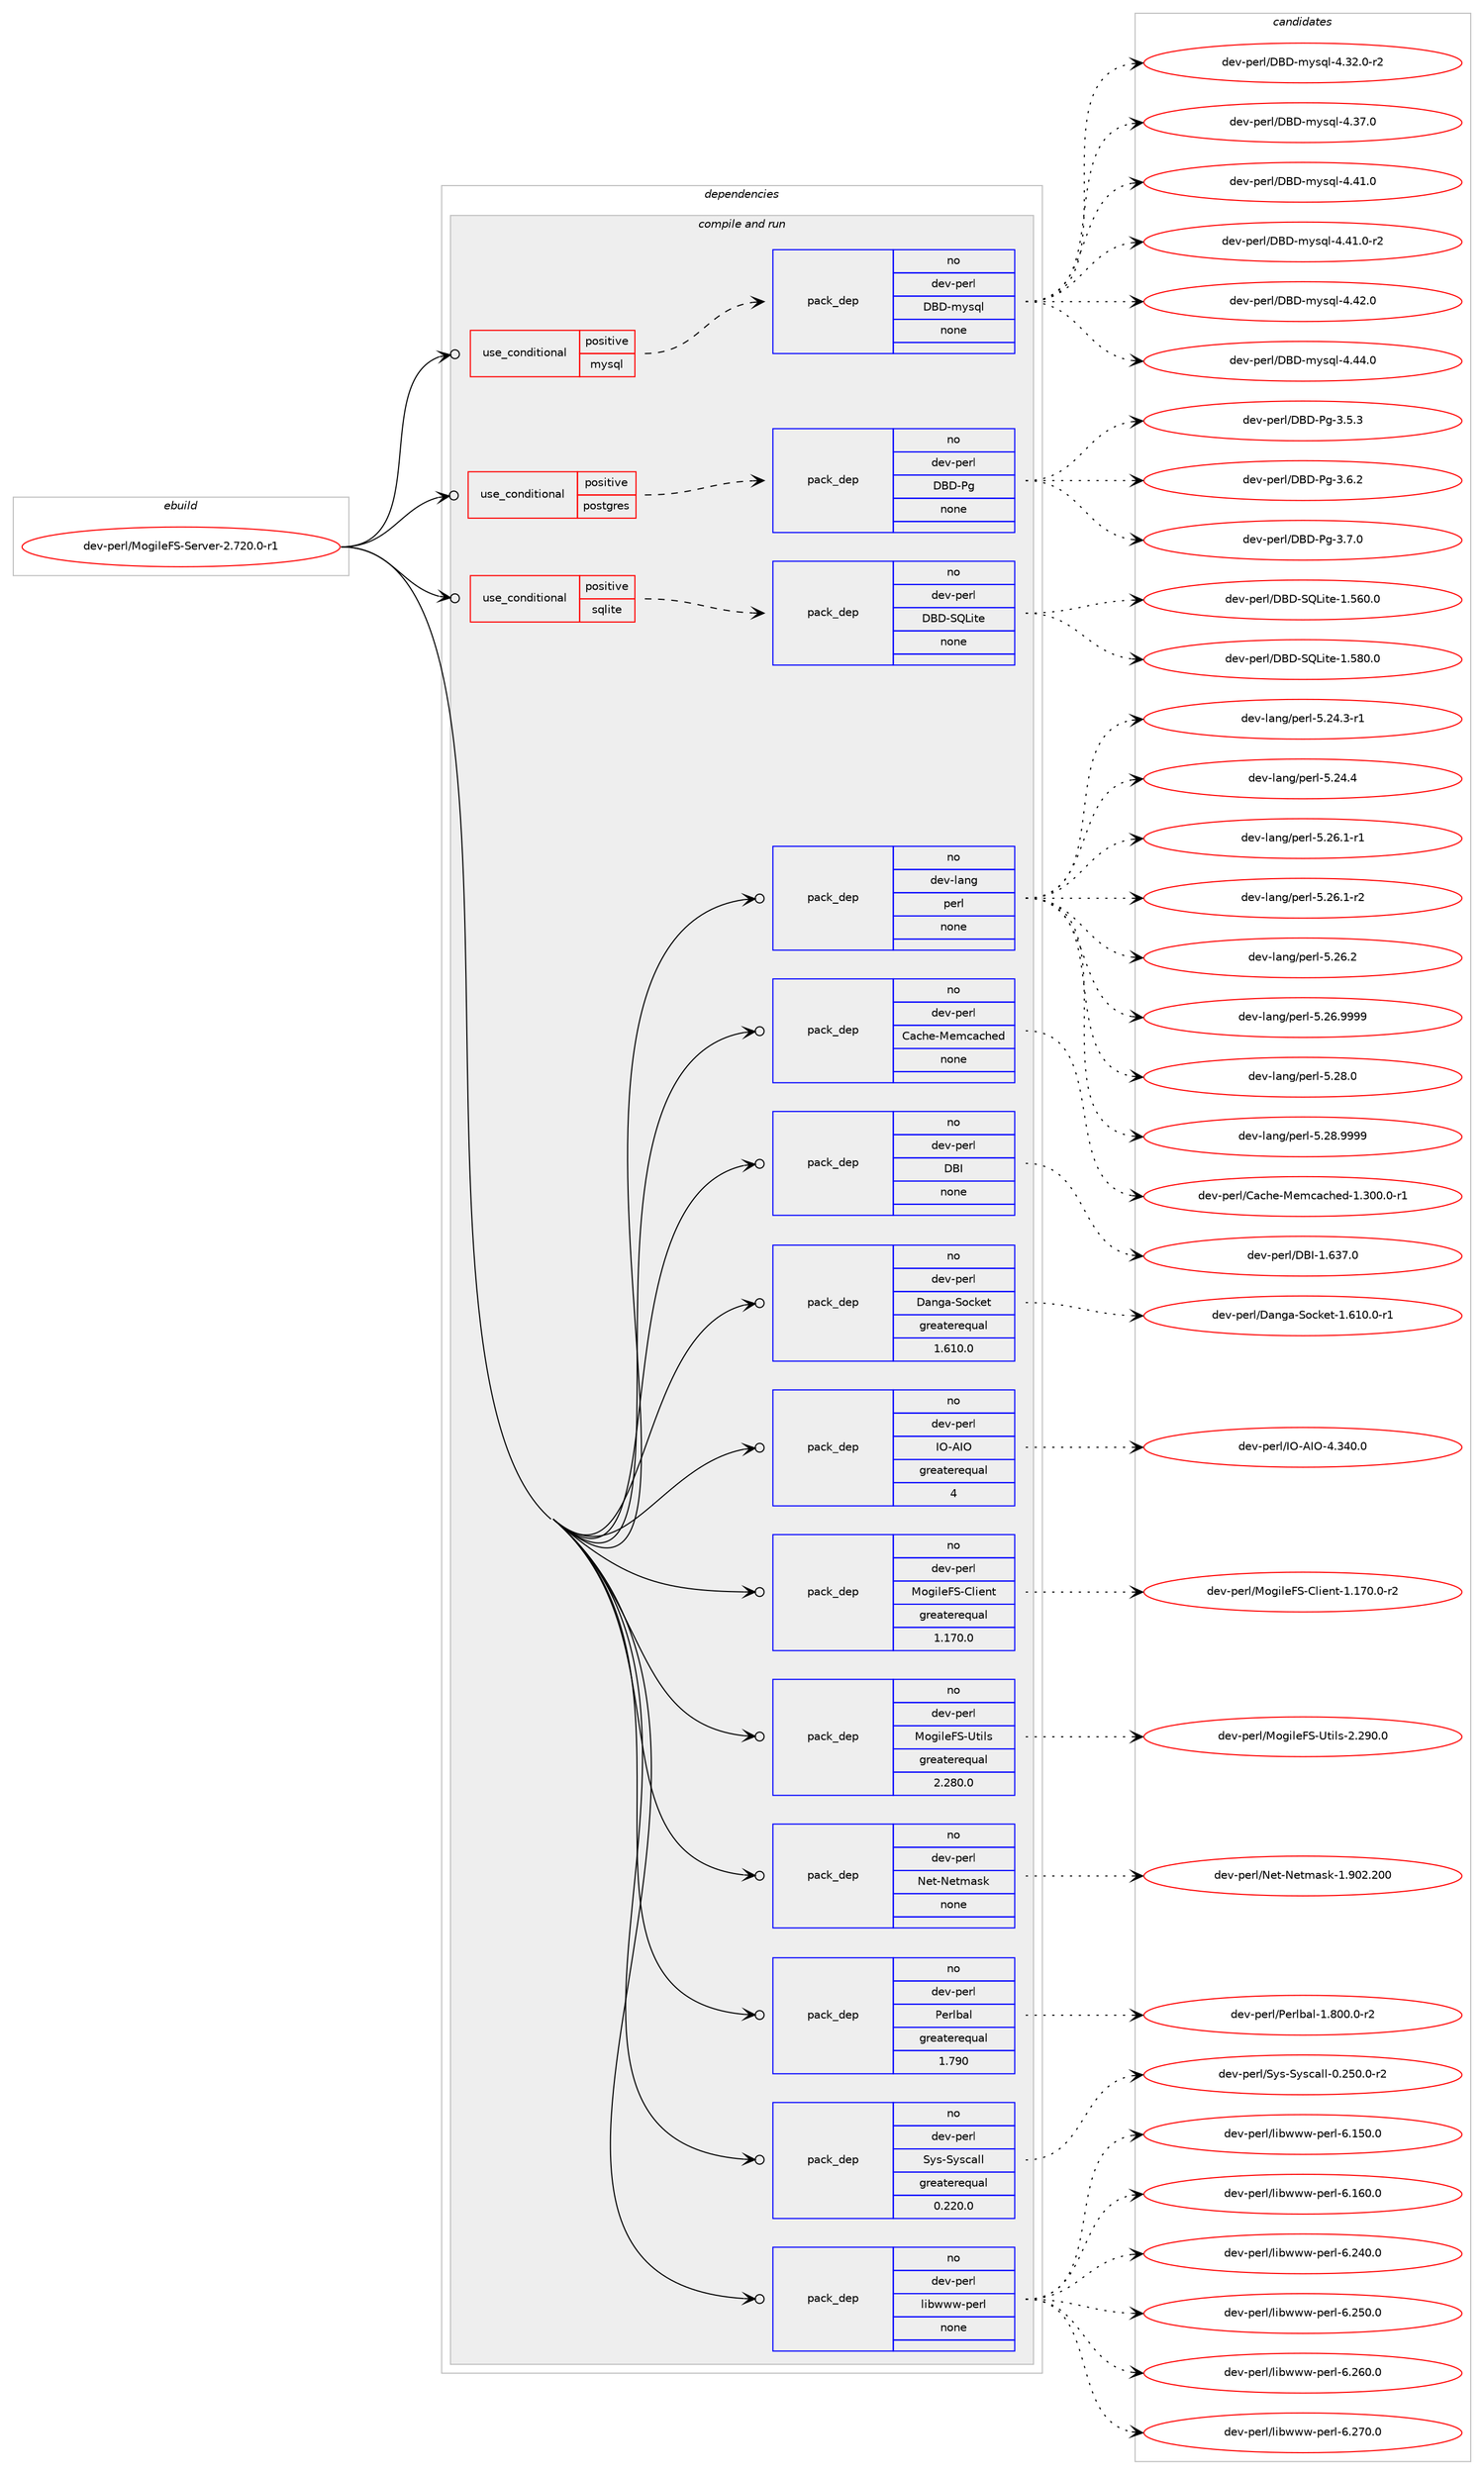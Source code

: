 digraph prolog {

# *************
# Graph options
# *************

newrank=true;
concentrate=true;
compound=true;
graph [rankdir=LR,fontname=Helvetica,fontsize=10,ranksep=1.5];#, ranksep=2.5, nodesep=0.2];
edge  [arrowhead=vee];
node  [fontname=Helvetica,fontsize=10];

# **********
# The ebuild
# **********

subgraph cluster_leftcol {
color=gray;
rank=same;
label=<<i>ebuild</i>>;
id [label="dev-perl/MogileFS-Server-2.720.0-r1", color=red, width=4, href="../dev-perl/MogileFS-Server-2.720.0-r1.svg"];
}

# ****************
# The dependencies
# ****************

subgraph cluster_midcol {
color=gray;
label=<<i>dependencies</i>>;
subgraph cluster_compile {
fillcolor="#eeeeee";
style=filled;
label=<<i>compile</i>>;
}
subgraph cluster_compileandrun {
fillcolor="#eeeeee";
style=filled;
label=<<i>compile and run</i>>;
subgraph cond368455 {
dependency1384573 [label=<<TABLE BORDER="0" CELLBORDER="1" CELLSPACING="0" CELLPADDING="4"><TR><TD ROWSPAN="3" CELLPADDING="10">use_conditional</TD></TR><TR><TD>positive</TD></TR><TR><TD>mysql</TD></TR></TABLE>>, shape=none, color=red];
subgraph pack993063 {
dependency1384574 [label=<<TABLE BORDER="0" CELLBORDER="1" CELLSPACING="0" CELLPADDING="4" WIDTH="220"><TR><TD ROWSPAN="6" CELLPADDING="30">pack_dep</TD></TR><TR><TD WIDTH="110">no</TD></TR><TR><TD>dev-perl</TD></TR><TR><TD>DBD-mysql</TD></TR><TR><TD>none</TD></TR><TR><TD></TD></TR></TABLE>>, shape=none, color=blue];
}
dependency1384573:e -> dependency1384574:w [weight=20,style="dashed",arrowhead="vee"];
}
id:e -> dependency1384573:w [weight=20,style="solid",arrowhead="odotvee"];
subgraph cond368456 {
dependency1384575 [label=<<TABLE BORDER="0" CELLBORDER="1" CELLSPACING="0" CELLPADDING="4"><TR><TD ROWSPAN="3" CELLPADDING="10">use_conditional</TD></TR><TR><TD>positive</TD></TR><TR><TD>postgres</TD></TR></TABLE>>, shape=none, color=red];
subgraph pack993064 {
dependency1384576 [label=<<TABLE BORDER="0" CELLBORDER="1" CELLSPACING="0" CELLPADDING="4" WIDTH="220"><TR><TD ROWSPAN="6" CELLPADDING="30">pack_dep</TD></TR><TR><TD WIDTH="110">no</TD></TR><TR><TD>dev-perl</TD></TR><TR><TD>DBD-Pg</TD></TR><TR><TD>none</TD></TR><TR><TD></TD></TR></TABLE>>, shape=none, color=blue];
}
dependency1384575:e -> dependency1384576:w [weight=20,style="dashed",arrowhead="vee"];
}
id:e -> dependency1384575:w [weight=20,style="solid",arrowhead="odotvee"];
subgraph cond368457 {
dependency1384577 [label=<<TABLE BORDER="0" CELLBORDER="1" CELLSPACING="0" CELLPADDING="4"><TR><TD ROWSPAN="3" CELLPADDING="10">use_conditional</TD></TR><TR><TD>positive</TD></TR><TR><TD>sqlite</TD></TR></TABLE>>, shape=none, color=red];
subgraph pack993065 {
dependency1384578 [label=<<TABLE BORDER="0" CELLBORDER="1" CELLSPACING="0" CELLPADDING="4" WIDTH="220"><TR><TD ROWSPAN="6" CELLPADDING="30">pack_dep</TD></TR><TR><TD WIDTH="110">no</TD></TR><TR><TD>dev-perl</TD></TR><TR><TD>DBD-SQLite</TD></TR><TR><TD>none</TD></TR><TR><TD></TD></TR></TABLE>>, shape=none, color=blue];
}
dependency1384577:e -> dependency1384578:w [weight=20,style="dashed",arrowhead="vee"];
}
id:e -> dependency1384577:w [weight=20,style="solid",arrowhead="odotvee"];
subgraph pack993066 {
dependency1384579 [label=<<TABLE BORDER="0" CELLBORDER="1" CELLSPACING="0" CELLPADDING="4" WIDTH="220"><TR><TD ROWSPAN="6" CELLPADDING="30">pack_dep</TD></TR><TR><TD WIDTH="110">no</TD></TR><TR><TD>dev-lang</TD></TR><TR><TD>perl</TD></TR><TR><TD>none</TD></TR><TR><TD></TD></TR></TABLE>>, shape=none, color=blue];
}
id:e -> dependency1384579:w [weight=20,style="solid",arrowhead="odotvee"];
subgraph pack993067 {
dependency1384580 [label=<<TABLE BORDER="0" CELLBORDER="1" CELLSPACING="0" CELLPADDING="4" WIDTH="220"><TR><TD ROWSPAN="6" CELLPADDING="30">pack_dep</TD></TR><TR><TD WIDTH="110">no</TD></TR><TR><TD>dev-perl</TD></TR><TR><TD>Cache-Memcached</TD></TR><TR><TD>none</TD></TR><TR><TD></TD></TR></TABLE>>, shape=none, color=blue];
}
id:e -> dependency1384580:w [weight=20,style="solid",arrowhead="odotvee"];
subgraph pack993068 {
dependency1384581 [label=<<TABLE BORDER="0" CELLBORDER="1" CELLSPACING="0" CELLPADDING="4" WIDTH="220"><TR><TD ROWSPAN="6" CELLPADDING="30">pack_dep</TD></TR><TR><TD WIDTH="110">no</TD></TR><TR><TD>dev-perl</TD></TR><TR><TD>DBI</TD></TR><TR><TD>none</TD></TR><TR><TD></TD></TR></TABLE>>, shape=none, color=blue];
}
id:e -> dependency1384581:w [weight=20,style="solid",arrowhead="odotvee"];
subgraph pack993069 {
dependency1384582 [label=<<TABLE BORDER="0" CELLBORDER="1" CELLSPACING="0" CELLPADDING="4" WIDTH="220"><TR><TD ROWSPAN="6" CELLPADDING="30">pack_dep</TD></TR><TR><TD WIDTH="110">no</TD></TR><TR><TD>dev-perl</TD></TR><TR><TD>Danga-Socket</TD></TR><TR><TD>greaterequal</TD></TR><TR><TD>1.610.0</TD></TR></TABLE>>, shape=none, color=blue];
}
id:e -> dependency1384582:w [weight=20,style="solid",arrowhead="odotvee"];
subgraph pack993070 {
dependency1384583 [label=<<TABLE BORDER="0" CELLBORDER="1" CELLSPACING="0" CELLPADDING="4" WIDTH="220"><TR><TD ROWSPAN="6" CELLPADDING="30">pack_dep</TD></TR><TR><TD WIDTH="110">no</TD></TR><TR><TD>dev-perl</TD></TR><TR><TD>IO-AIO</TD></TR><TR><TD>greaterequal</TD></TR><TR><TD>4</TD></TR></TABLE>>, shape=none, color=blue];
}
id:e -> dependency1384583:w [weight=20,style="solid",arrowhead="odotvee"];
subgraph pack993071 {
dependency1384584 [label=<<TABLE BORDER="0" CELLBORDER="1" CELLSPACING="0" CELLPADDING="4" WIDTH="220"><TR><TD ROWSPAN="6" CELLPADDING="30">pack_dep</TD></TR><TR><TD WIDTH="110">no</TD></TR><TR><TD>dev-perl</TD></TR><TR><TD>MogileFS-Client</TD></TR><TR><TD>greaterequal</TD></TR><TR><TD>1.170.0</TD></TR></TABLE>>, shape=none, color=blue];
}
id:e -> dependency1384584:w [weight=20,style="solid",arrowhead="odotvee"];
subgraph pack993072 {
dependency1384585 [label=<<TABLE BORDER="0" CELLBORDER="1" CELLSPACING="0" CELLPADDING="4" WIDTH="220"><TR><TD ROWSPAN="6" CELLPADDING="30">pack_dep</TD></TR><TR><TD WIDTH="110">no</TD></TR><TR><TD>dev-perl</TD></TR><TR><TD>MogileFS-Utils</TD></TR><TR><TD>greaterequal</TD></TR><TR><TD>2.280.0</TD></TR></TABLE>>, shape=none, color=blue];
}
id:e -> dependency1384585:w [weight=20,style="solid",arrowhead="odotvee"];
subgraph pack993073 {
dependency1384586 [label=<<TABLE BORDER="0" CELLBORDER="1" CELLSPACING="0" CELLPADDING="4" WIDTH="220"><TR><TD ROWSPAN="6" CELLPADDING="30">pack_dep</TD></TR><TR><TD WIDTH="110">no</TD></TR><TR><TD>dev-perl</TD></TR><TR><TD>Net-Netmask</TD></TR><TR><TD>none</TD></TR><TR><TD></TD></TR></TABLE>>, shape=none, color=blue];
}
id:e -> dependency1384586:w [weight=20,style="solid",arrowhead="odotvee"];
subgraph pack993074 {
dependency1384587 [label=<<TABLE BORDER="0" CELLBORDER="1" CELLSPACING="0" CELLPADDING="4" WIDTH="220"><TR><TD ROWSPAN="6" CELLPADDING="30">pack_dep</TD></TR><TR><TD WIDTH="110">no</TD></TR><TR><TD>dev-perl</TD></TR><TR><TD>Perlbal</TD></TR><TR><TD>greaterequal</TD></TR><TR><TD>1.790</TD></TR></TABLE>>, shape=none, color=blue];
}
id:e -> dependency1384587:w [weight=20,style="solid",arrowhead="odotvee"];
subgraph pack993075 {
dependency1384588 [label=<<TABLE BORDER="0" CELLBORDER="1" CELLSPACING="0" CELLPADDING="4" WIDTH="220"><TR><TD ROWSPAN="6" CELLPADDING="30">pack_dep</TD></TR><TR><TD WIDTH="110">no</TD></TR><TR><TD>dev-perl</TD></TR><TR><TD>Sys-Syscall</TD></TR><TR><TD>greaterequal</TD></TR><TR><TD>0.220.0</TD></TR></TABLE>>, shape=none, color=blue];
}
id:e -> dependency1384588:w [weight=20,style="solid",arrowhead="odotvee"];
subgraph pack993076 {
dependency1384589 [label=<<TABLE BORDER="0" CELLBORDER="1" CELLSPACING="0" CELLPADDING="4" WIDTH="220"><TR><TD ROWSPAN="6" CELLPADDING="30">pack_dep</TD></TR><TR><TD WIDTH="110">no</TD></TR><TR><TD>dev-perl</TD></TR><TR><TD>libwww-perl</TD></TR><TR><TD>none</TD></TR><TR><TD></TD></TR></TABLE>>, shape=none, color=blue];
}
id:e -> dependency1384589:w [weight=20,style="solid",arrowhead="odotvee"];
}
subgraph cluster_run {
fillcolor="#eeeeee";
style=filled;
label=<<i>run</i>>;
}
}

# **************
# The candidates
# **************

subgraph cluster_choices {
rank=same;
color=gray;
label=<<i>candidates</i>>;

subgraph choice993063 {
color=black;
nodesep=1;
choice100101118451121011141084768666845109121115113108455246515046484511450 [label="dev-perl/DBD-mysql-4.32.0-r2", color=red, width=4,href="../dev-perl/DBD-mysql-4.32.0-r2.svg"];
choice10010111845112101114108476866684510912111511310845524651554648 [label="dev-perl/DBD-mysql-4.37.0", color=red, width=4,href="../dev-perl/DBD-mysql-4.37.0.svg"];
choice10010111845112101114108476866684510912111511310845524652494648 [label="dev-perl/DBD-mysql-4.41.0", color=red, width=4,href="../dev-perl/DBD-mysql-4.41.0.svg"];
choice100101118451121011141084768666845109121115113108455246524946484511450 [label="dev-perl/DBD-mysql-4.41.0-r2", color=red, width=4,href="../dev-perl/DBD-mysql-4.41.0-r2.svg"];
choice10010111845112101114108476866684510912111511310845524652504648 [label="dev-perl/DBD-mysql-4.42.0", color=red, width=4,href="../dev-perl/DBD-mysql-4.42.0.svg"];
choice10010111845112101114108476866684510912111511310845524652524648 [label="dev-perl/DBD-mysql-4.44.0", color=red, width=4,href="../dev-perl/DBD-mysql-4.44.0.svg"];
dependency1384574:e -> choice100101118451121011141084768666845109121115113108455246515046484511450:w [style=dotted,weight="100"];
dependency1384574:e -> choice10010111845112101114108476866684510912111511310845524651554648:w [style=dotted,weight="100"];
dependency1384574:e -> choice10010111845112101114108476866684510912111511310845524652494648:w [style=dotted,weight="100"];
dependency1384574:e -> choice100101118451121011141084768666845109121115113108455246524946484511450:w [style=dotted,weight="100"];
dependency1384574:e -> choice10010111845112101114108476866684510912111511310845524652504648:w [style=dotted,weight="100"];
dependency1384574:e -> choice10010111845112101114108476866684510912111511310845524652524648:w [style=dotted,weight="100"];
}
subgraph choice993064 {
color=black;
nodesep=1;
choice10010111845112101114108476866684580103455146534651 [label="dev-perl/DBD-Pg-3.5.3", color=red, width=4,href="../dev-perl/DBD-Pg-3.5.3.svg"];
choice10010111845112101114108476866684580103455146544650 [label="dev-perl/DBD-Pg-3.6.2", color=red, width=4,href="../dev-perl/DBD-Pg-3.6.2.svg"];
choice10010111845112101114108476866684580103455146554648 [label="dev-perl/DBD-Pg-3.7.0", color=red, width=4,href="../dev-perl/DBD-Pg-3.7.0.svg"];
dependency1384576:e -> choice10010111845112101114108476866684580103455146534651:w [style=dotted,weight="100"];
dependency1384576:e -> choice10010111845112101114108476866684580103455146544650:w [style=dotted,weight="100"];
dependency1384576:e -> choice10010111845112101114108476866684580103455146554648:w [style=dotted,weight="100"];
}
subgraph choice993065 {
color=black;
nodesep=1;
choice1001011184511210111410847686668458381761051161014549465354484648 [label="dev-perl/DBD-SQLite-1.560.0", color=red, width=4,href="../dev-perl/DBD-SQLite-1.560.0.svg"];
choice1001011184511210111410847686668458381761051161014549465356484648 [label="dev-perl/DBD-SQLite-1.580.0", color=red, width=4,href="../dev-perl/DBD-SQLite-1.580.0.svg"];
dependency1384578:e -> choice1001011184511210111410847686668458381761051161014549465354484648:w [style=dotted,weight="100"];
dependency1384578:e -> choice1001011184511210111410847686668458381761051161014549465356484648:w [style=dotted,weight="100"];
}
subgraph choice993066 {
color=black;
nodesep=1;
choice100101118451089711010347112101114108455346505246514511449 [label="dev-lang/perl-5.24.3-r1", color=red, width=4,href="../dev-lang/perl-5.24.3-r1.svg"];
choice10010111845108971101034711210111410845534650524652 [label="dev-lang/perl-5.24.4", color=red, width=4,href="../dev-lang/perl-5.24.4.svg"];
choice100101118451089711010347112101114108455346505446494511449 [label="dev-lang/perl-5.26.1-r1", color=red, width=4,href="../dev-lang/perl-5.26.1-r1.svg"];
choice100101118451089711010347112101114108455346505446494511450 [label="dev-lang/perl-5.26.1-r2", color=red, width=4,href="../dev-lang/perl-5.26.1-r2.svg"];
choice10010111845108971101034711210111410845534650544650 [label="dev-lang/perl-5.26.2", color=red, width=4,href="../dev-lang/perl-5.26.2.svg"];
choice10010111845108971101034711210111410845534650544657575757 [label="dev-lang/perl-5.26.9999", color=red, width=4,href="../dev-lang/perl-5.26.9999.svg"];
choice10010111845108971101034711210111410845534650564648 [label="dev-lang/perl-5.28.0", color=red, width=4,href="../dev-lang/perl-5.28.0.svg"];
choice10010111845108971101034711210111410845534650564657575757 [label="dev-lang/perl-5.28.9999", color=red, width=4,href="../dev-lang/perl-5.28.9999.svg"];
dependency1384579:e -> choice100101118451089711010347112101114108455346505246514511449:w [style=dotted,weight="100"];
dependency1384579:e -> choice10010111845108971101034711210111410845534650524652:w [style=dotted,weight="100"];
dependency1384579:e -> choice100101118451089711010347112101114108455346505446494511449:w [style=dotted,weight="100"];
dependency1384579:e -> choice100101118451089711010347112101114108455346505446494511450:w [style=dotted,weight="100"];
dependency1384579:e -> choice10010111845108971101034711210111410845534650544650:w [style=dotted,weight="100"];
dependency1384579:e -> choice10010111845108971101034711210111410845534650544657575757:w [style=dotted,weight="100"];
dependency1384579:e -> choice10010111845108971101034711210111410845534650564648:w [style=dotted,weight="100"];
dependency1384579:e -> choice10010111845108971101034711210111410845534650564657575757:w [style=dotted,weight="100"];
}
subgraph choice993067 {
color=black;
nodesep=1;
choice1001011184511210111410847679799104101457710110999979910410110045494651484846484511449 [label="dev-perl/Cache-Memcached-1.300.0-r1", color=red, width=4,href="../dev-perl/Cache-Memcached-1.300.0-r1.svg"];
dependency1384580:e -> choice1001011184511210111410847679799104101457710110999979910410110045494651484846484511449:w [style=dotted,weight="100"];
}
subgraph choice993068 {
color=black;
nodesep=1;
choice10010111845112101114108476866734549465451554648 [label="dev-perl/DBI-1.637.0", color=red, width=4,href="../dev-perl/DBI-1.637.0.svg"];
dependency1384581:e -> choice10010111845112101114108476866734549465451554648:w [style=dotted,weight="100"];
}
subgraph choice993069 {
color=black;
nodesep=1;
choice100101118451121011141084768971101039745831119910710111645494654494846484511449 [label="dev-perl/Danga-Socket-1.610.0-r1", color=red, width=4,href="../dev-perl/Danga-Socket-1.610.0-r1.svg"];
dependency1384582:e -> choice100101118451121011141084768971101039745831119910710111645494654494846484511449:w [style=dotted,weight="100"];
}
subgraph choice993070 {
color=black;
nodesep=1;
choice10010111845112101114108477379456573794552465152484648 [label="dev-perl/IO-AIO-4.340.0", color=red, width=4,href="../dev-perl/IO-AIO-4.340.0.svg"];
dependency1384583:e -> choice10010111845112101114108477379456573794552465152484648:w [style=dotted,weight="100"];
}
subgraph choice993071 {
color=black;
nodesep=1;
choice1001011184511210111410847771111031051081017083456710810510111011645494649554846484511450 [label="dev-perl/MogileFS-Client-1.170.0-r2", color=red, width=4,href="../dev-perl/MogileFS-Client-1.170.0-r2.svg"];
dependency1384584:e -> choice1001011184511210111410847771111031051081017083456710810510111011645494649554846484511450:w [style=dotted,weight="100"];
}
subgraph choice993072 {
color=black;
nodesep=1;
choice100101118451121011141084777111103105108101708345851161051081154550465057484648 [label="dev-perl/MogileFS-Utils-2.290.0", color=red, width=4,href="../dev-perl/MogileFS-Utils-2.290.0.svg"];
dependency1384585:e -> choice100101118451121011141084777111103105108101708345851161051081154550465057484648:w [style=dotted,weight="100"];
}
subgraph choice993073 {
color=black;
nodesep=1;
choice10010111845112101114108477810111645781011161099711510745494657485046504848 [label="dev-perl/Net-Netmask-1.902.200", color=red, width=4,href="../dev-perl/Net-Netmask-1.902.200.svg"];
dependency1384586:e -> choice10010111845112101114108477810111645781011161099711510745494657485046504848:w [style=dotted,weight="100"];
}
subgraph choice993074 {
color=black;
nodesep=1;
choice100101118451121011141084780101114108989710845494656484846484511450 [label="dev-perl/Perlbal-1.800.0-r2", color=red, width=4,href="../dev-perl/Perlbal-1.800.0-r2.svg"];
dependency1384587:e -> choice100101118451121011141084780101114108989710845494656484846484511450:w [style=dotted,weight="100"];
}
subgraph choice993075 {
color=black;
nodesep=1;
choice1001011184511210111410847831211154583121115999710810845484650534846484511450 [label="dev-perl/Sys-Syscall-0.250.0-r2", color=red, width=4,href="../dev-perl/Sys-Syscall-0.250.0-r2.svg"];
dependency1384588:e -> choice1001011184511210111410847831211154583121115999710810845484650534846484511450:w [style=dotted,weight="100"];
}
subgraph choice993076 {
color=black;
nodesep=1;
choice100101118451121011141084710810598119119119451121011141084554464953484648 [label="dev-perl/libwww-perl-6.150.0", color=red, width=4,href="../dev-perl/libwww-perl-6.150.0.svg"];
choice100101118451121011141084710810598119119119451121011141084554464954484648 [label="dev-perl/libwww-perl-6.160.0", color=red, width=4,href="../dev-perl/libwww-perl-6.160.0.svg"];
choice100101118451121011141084710810598119119119451121011141084554465052484648 [label="dev-perl/libwww-perl-6.240.0", color=red, width=4,href="../dev-perl/libwww-perl-6.240.0.svg"];
choice100101118451121011141084710810598119119119451121011141084554465053484648 [label="dev-perl/libwww-perl-6.250.0", color=red, width=4,href="../dev-perl/libwww-perl-6.250.0.svg"];
choice100101118451121011141084710810598119119119451121011141084554465054484648 [label="dev-perl/libwww-perl-6.260.0", color=red, width=4,href="../dev-perl/libwww-perl-6.260.0.svg"];
choice100101118451121011141084710810598119119119451121011141084554465055484648 [label="dev-perl/libwww-perl-6.270.0", color=red, width=4,href="../dev-perl/libwww-perl-6.270.0.svg"];
dependency1384589:e -> choice100101118451121011141084710810598119119119451121011141084554464953484648:w [style=dotted,weight="100"];
dependency1384589:e -> choice100101118451121011141084710810598119119119451121011141084554464954484648:w [style=dotted,weight="100"];
dependency1384589:e -> choice100101118451121011141084710810598119119119451121011141084554465052484648:w [style=dotted,weight="100"];
dependency1384589:e -> choice100101118451121011141084710810598119119119451121011141084554465053484648:w [style=dotted,weight="100"];
dependency1384589:e -> choice100101118451121011141084710810598119119119451121011141084554465054484648:w [style=dotted,weight="100"];
dependency1384589:e -> choice100101118451121011141084710810598119119119451121011141084554465055484648:w [style=dotted,weight="100"];
}
}

}
